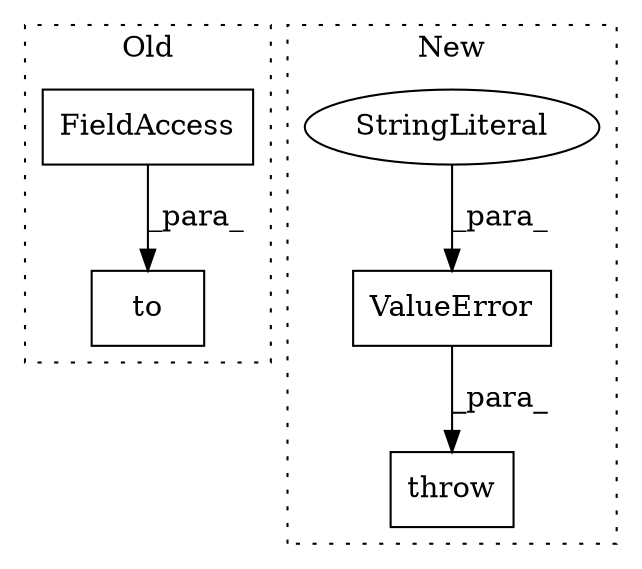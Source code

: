 digraph G {
subgraph cluster0 {
1 [label="to" a="32" s="2485,2511" l="3,1" shape="box"];
4 [label="FieldAccess" a="22" s="2488" l="23" shape="box"];
label = "Old";
style="dotted";
}
subgraph cluster1 {
2 [label="ValueError" a="32" s="2788,2849" l="11,1" shape="box"];
3 [label="throw" a="53" s="2782" l="6" shape="box"];
5 [label="StringLiteral" a="45" s="2799" l="50" shape="ellipse"];
label = "New";
style="dotted";
}
2 -> 3 [label="_para_"];
4 -> 1 [label="_para_"];
5 -> 2 [label="_para_"];
}
